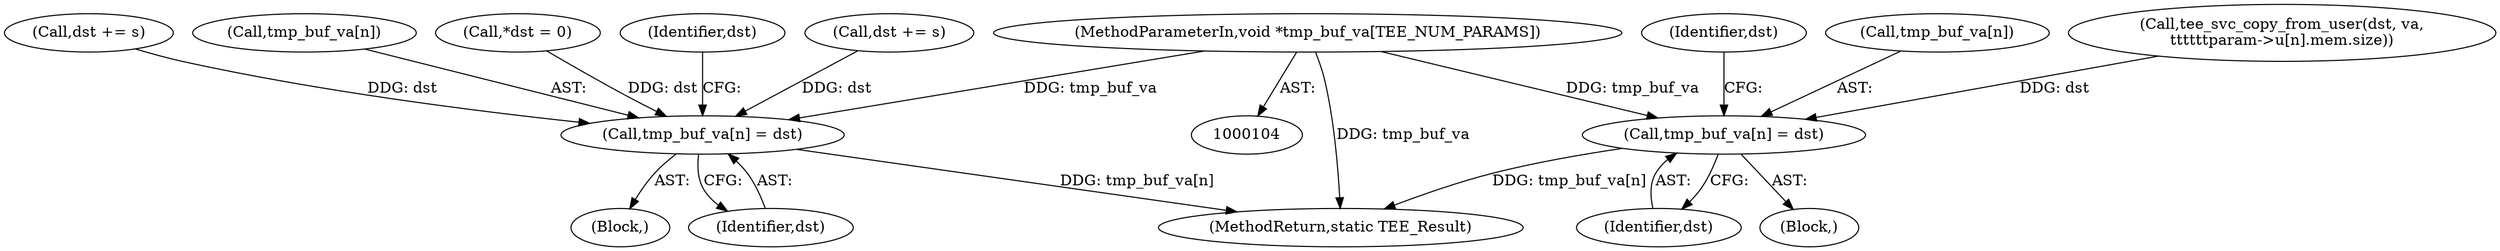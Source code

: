 digraph "0_optee_os_d5c5b0b77b2b589666024d219a8007b3f5b6faeb@array" {
"1000109" [label="(MethodParameterIn,void *tmp_buf_va[TEE_NUM_PARAMS])"];
"1000424" [label="(Call,tmp_buf_va[n] = dst)"];
"1000476" [label="(Call,tmp_buf_va[n] = dst)"];
"1000424" [label="(Call,tmp_buf_va[n] = dst)"];
"1000430" [label="(Identifier,dst)"];
"1000482" [label="(Identifier,dst)"];
"1000425" [label="(Call,tmp_buf_va[n])"];
"1000492" [label="(MethodReturn,static TEE_Result)"];
"1000380" [label="(Block,)"];
"1000429" [label="(Call,dst += s)"];
"1000481" [label="(Call,dst += s)"];
"1000452" [label="(Block,)"];
"1000476" [label="(Call,tmp_buf_va[n] = dst)"];
"1000477" [label="(Call,tmp_buf_va[n])"];
"1000383" [label="(Call,tee_svc_copy_from_user(dst, va,\n\t\t\t\t\t\tparam->u[n].mem.size))"];
"1000109" [label="(MethodParameterIn,void *tmp_buf_va[TEE_NUM_PARAMS])"];
"1000428" [label="(Identifier,dst)"];
"1000120" [label="(Call,*dst = 0)"];
"1000480" [label="(Identifier,dst)"];
"1000109" -> "1000104"  [label="AST: "];
"1000109" -> "1000492"  [label="DDG: tmp_buf_va"];
"1000109" -> "1000424"  [label="DDG: tmp_buf_va"];
"1000109" -> "1000476"  [label="DDG: tmp_buf_va"];
"1000424" -> "1000380"  [label="AST: "];
"1000424" -> "1000428"  [label="CFG: "];
"1000425" -> "1000424"  [label="AST: "];
"1000428" -> "1000424"  [label="AST: "];
"1000430" -> "1000424"  [label="CFG: "];
"1000424" -> "1000492"  [label="DDG: tmp_buf_va[n]"];
"1000383" -> "1000424"  [label="DDG: dst"];
"1000476" -> "1000452"  [label="AST: "];
"1000476" -> "1000480"  [label="CFG: "];
"1000477" -> "1000476"  [label="AST: "];
"1000480" -> "1000476"  [label="AST: "];
"1000482" -> "1000476"  [label="CFG: "];
"1000476" -> "1000492"  [label="DDG: tmp_buf_va[n]"];
"1000120" -> "1000476"  [label="DDG: dst"];
"1000429" -> "1000476"  [label="DDG: dst"];
"1000481" -> "1000476"  [label="DDG: dst"];
}
